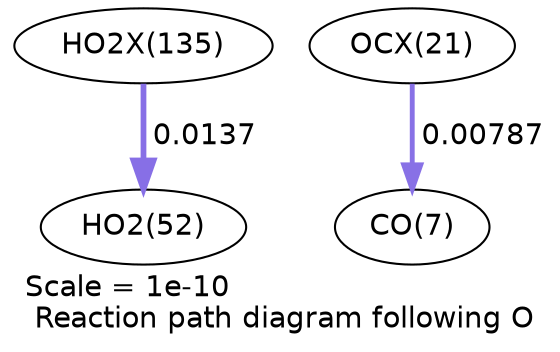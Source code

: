 digraph reaction_paths {
center=1;
s68 -> s21[fontname="Helvetica", penwidth=2.76, arrowsize=1.38, color="0.7, 0.514, 0.9"
, label=" 0.0137"];
s41 -> s9[fontname="Helvetica", penwidth=2.34, arrowsize=1.17, color="0.7, 0.508, 0.9"
, label=" 0.00787"];
s9 [ fontname="Helvetica", label="CO(7)"];
s21 [ fontname="Helvetica", label="HO2(52)"];
s41 [ fontname="Helvetica", label="OCX(21)"];
s68 [ fontname="Helvetica", label="HO2X(135)"];
 label = "Scale = 1e-10\l Reaction path diagram following O";
 fontname = "Helvetica";
}
